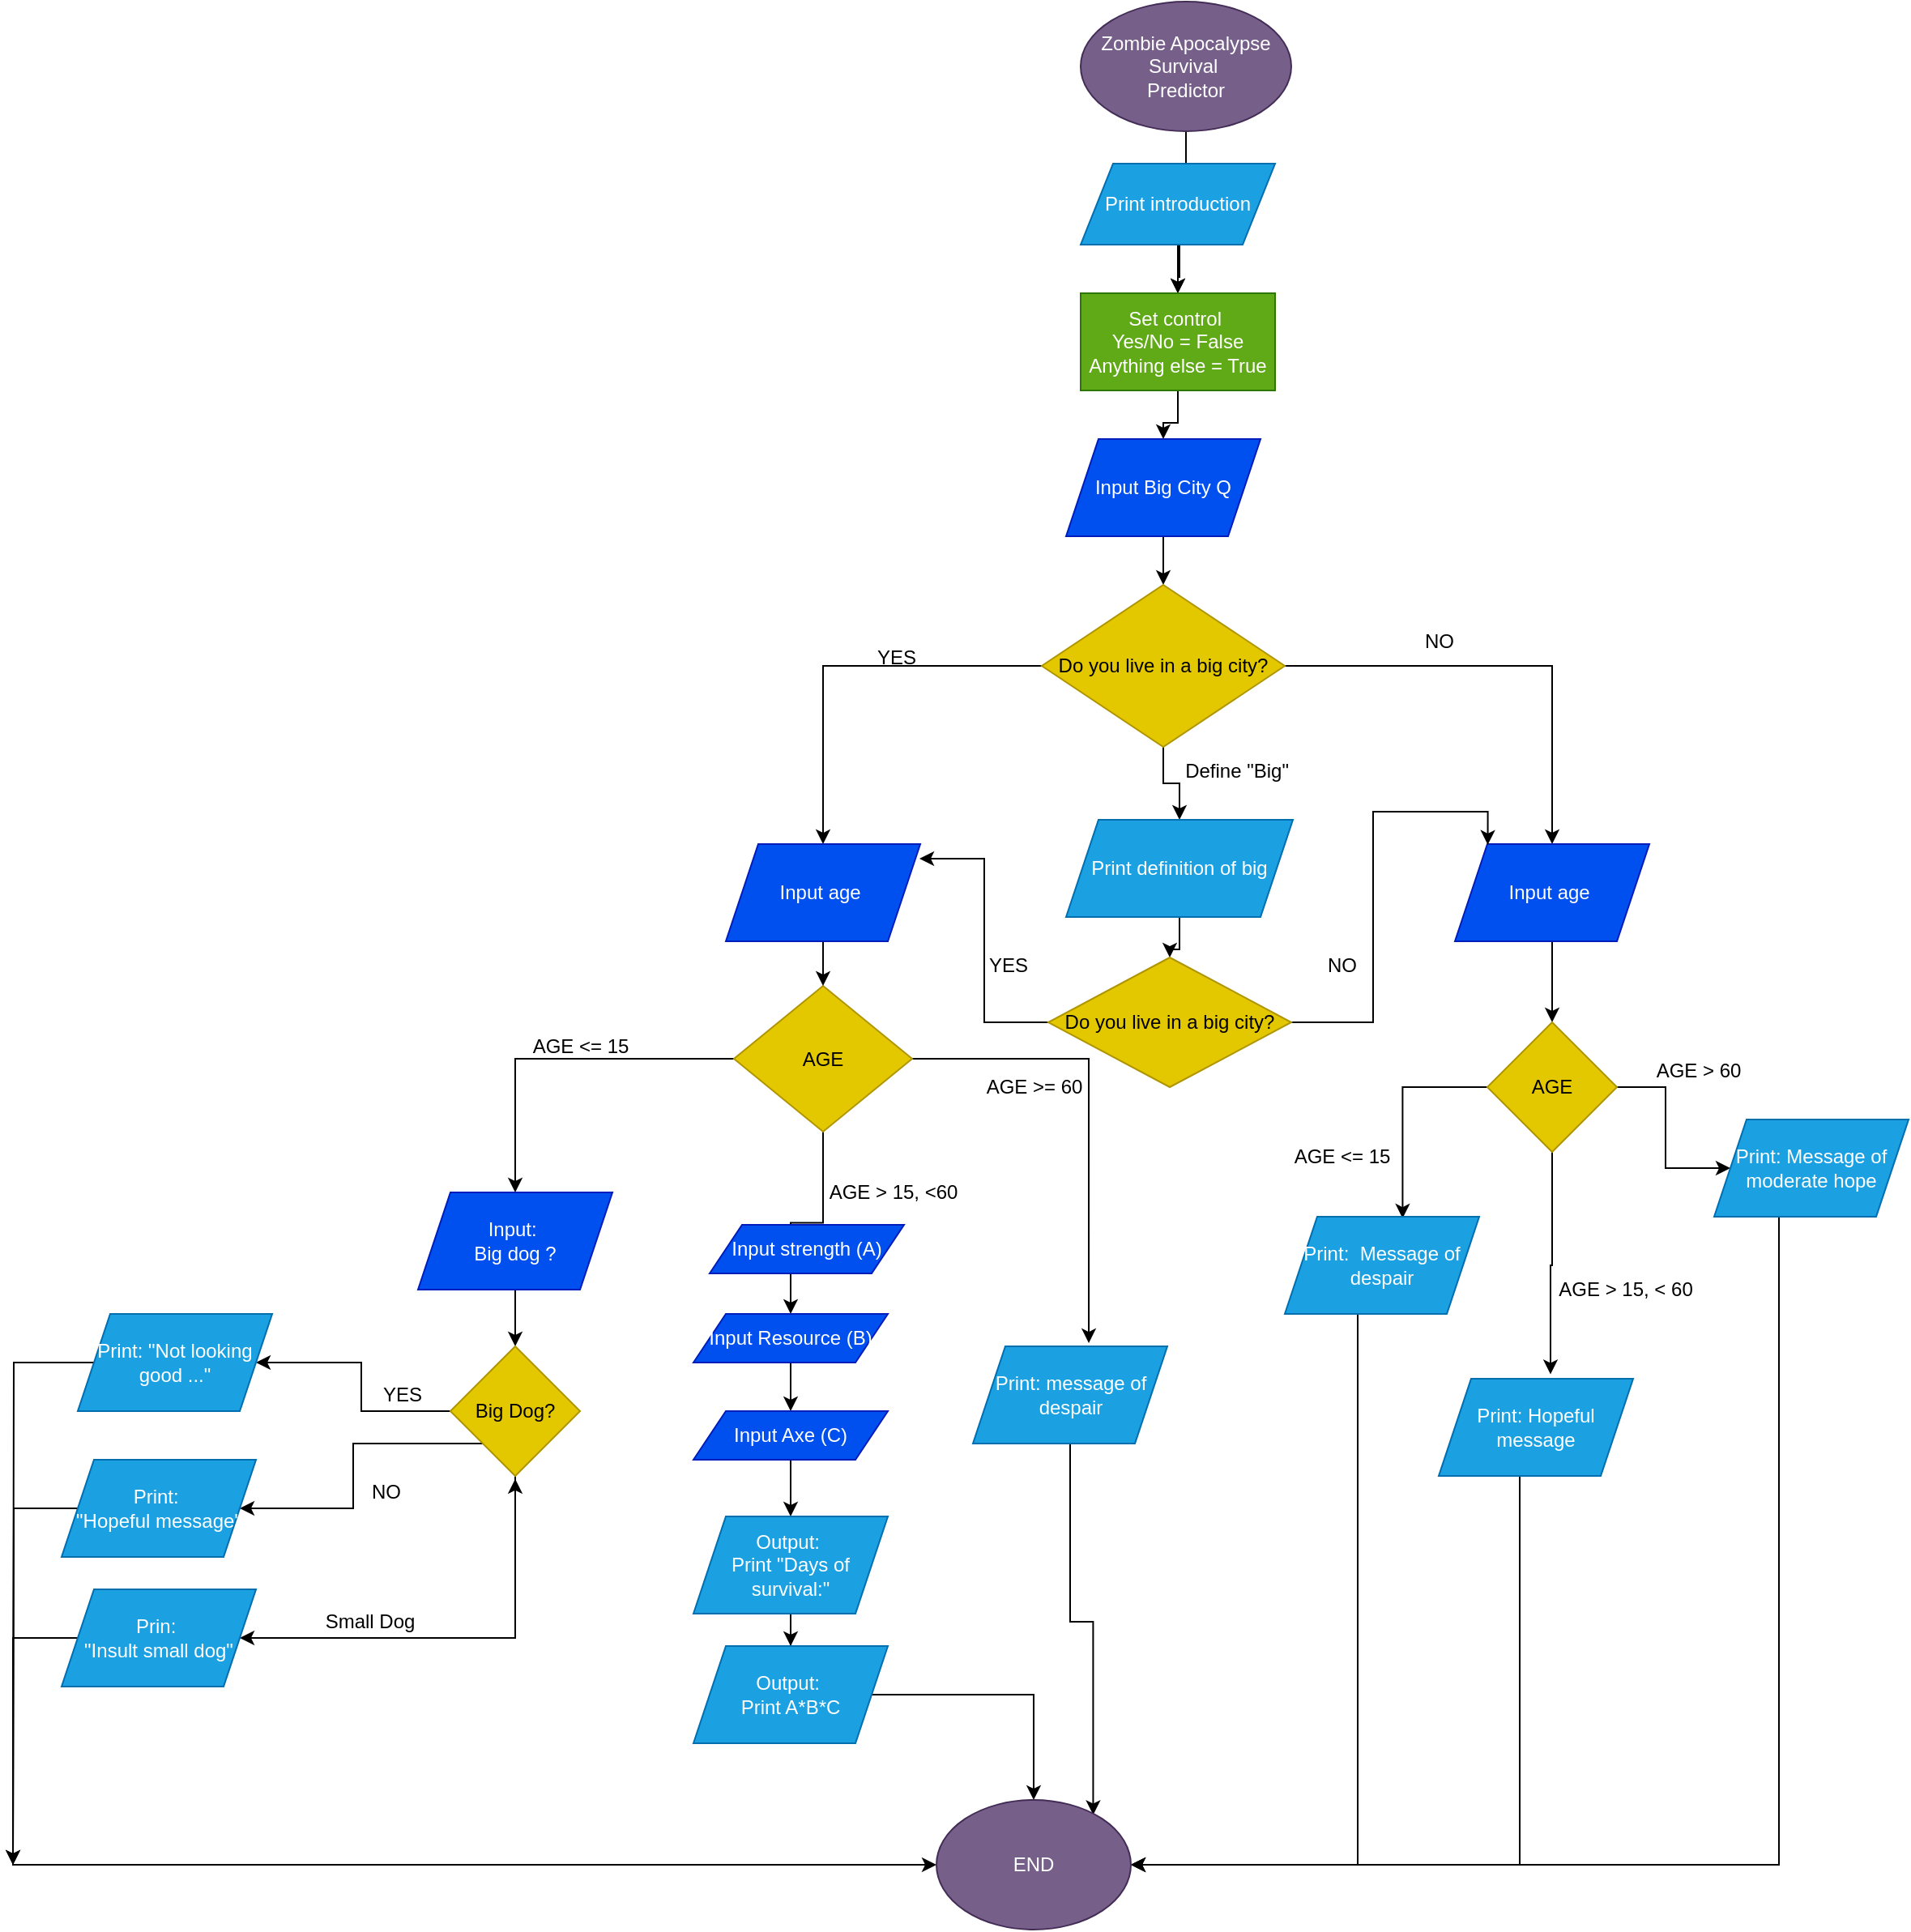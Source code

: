 <mxfile version="20.4.2" type="device"><diagram id="C5RBs43oDa-KdzZeNtuy" name="Page-1"><mxGraphModel dx="2041" dy="1430" grid="1" gridSize="10" guides="1" tooltips="1" connect="1" arrows="1" fold="1" page="1" pageScale="1" pageWidth="827" pageHeight="1169" math="0" shadow="0"><root><mxCell id="WIyWlLk6GJQsqaUBKTNV-0"/><mxCell id="WIyWlLk6GJQsqaUBKTNV-1" parent="WIyWlLk6GJQsqaUBKTNV-0"/><mxCell id="y9rRiWwNDcCgmqJLTE43-46" value="" style="edgeStyle=orthogonalEdgeStyle;rounded=0;orthogonalLoop=1;jettySize=auto;html=1;" edge="1" parent="WIyWlLk6GJQsqaUBKTNV-1" source="y9rRiWwNDcCgmqJLTE43-0" target="y9rRiWwNDcCgmqJLTE43-43"><mxGeometry relative="1" as="geometry"/></mxCell><mxCell id="y9rRiWwNDcCgmqJLTE43-0" value="Zombie Apocalypse&lt;br&gt;Survival&amp;nbsp;&lt;br&gt;Predictor" style="ellipse;whiteSpace=wrap;html=1;fillColor=#76608a;fontColor=#ffffff;strokeColor=#432D57;" vertex="1" parent="WIyWlLk6GJQsqaUBKTNV-1"><mxGeometry x="349" y="20" width="130" height="80" as="geometry"/></mxCell><mxCell id="y9rRiWwNDcCgmqJLTE43-39" value="&amp;nbsp;" style="text;html=1;resizable=0;autosize=1;align=center;verticalAlign=middle;points=[];fillColor=none;strokeColor=none;rounded=0;" vertex="1" parent="WIyWlLk6GJQsqaUBKTNV-1"><mxGeometry x="355" y="785" width="30" height="30" as="geometry"/></mxCell><mxCell id="y9rRiWwNDcCgmqJLTE43-44" value="" style="edgeStyle=orthogonalEdgeStyle;rounded=0;orthogonalLoop=1;jettySize=auto;html=1;" edge="1" parent="WIyWlLk6GJQsqaUBKTNV-1" source="y9rRiWwNDcCgmqJLTE43-41" target="y9rRiWwNDcCgmqJLTE43-43"><mxGeometry relative="1" as="geometry"><Array as="points"><mxPoint x="410" y="190"/><mxPoint x="409" y="190"/></Array></mxGeometry></mxCell><mxCell id="y9rRiWwNDcCgmqJLTE43-41" value="Print introduction" style="shape=parallelogram;perimeter=parallelogramPerimeter;whiteSpace=wrap;html=1;fixedSize=1;fillColor=#1ba1e2;strokeColor=#006EAF;fontColor=#ffffff;" vertex="1" parent="WIyWlLk6GJQsqaUBKTNV-1"><mxGeometry x="349" y="120" width="120" height="50" as="geometry"/></mxCell><mxCell id="y9rRiWwNDcCgmqJLTE43-48" value="" style="edgeStyle=orthogonalEdgeStyle;rounded=0;orthogonalLoop=1;jettySize=auto;html=1;" edge="1" parent="WIyWlLk6GJQsqaUBKTNV-1" source="y9rRiWwNDcCgmqJLTE43-43" target="y9rRiWwNDcCgmqJLTE43-47"><mxGeometry relative="1" as="geometry"/></mxCell><mxCell id="y9rRiWwNDcCgmqJLTE43-43" value="Set control&amp;nbsp;&lt;br&gt;Yes/No = False&lt;br&gt;Anything else = True" style="rounded=0;whiteSpace=wrap;html=1;fillColor=#60a917;fontColor=#ffffff;strokeColor=#2D7600;" vertex="1" parent="WIyWlLk6GJQsqaUBKTNV-1"><mxGeometry x="349" y="200" width="120" height="60" as="geometry"/></mxCell><mxCell id="y9rRiWwNDcCgmqJLTE43-50" value="" style="edgeStyle=orthogonalEdgeStyle;rounded=0;orthogonalLoop=1;jettySize=auto;html=1;" edge="1" parent="WIyWlLk6GJQsqaUBKTNV-1" source="y9rRiWwNDcCgmqJLTE43-47" target="y9rRiWwNDcCgmqJLTE43-49"><mxGeometry relative="1" as="geometry"/></mxCell><mxCell id="y9rRiWwNDcCgmqJLTE43-47" value="Input Big City Q" style="shape=parallelogram;perimeter=parallelogramPerimeter;whiteSpace=wrap;html=1;fixedSize=1;fillColor=#0050ef;fontColor=#ffffff;strokeColor=#001DBC;" vertex="1" parent="WIyWlLk6GJQsqaUBKTNV-1"><mxGeometry x="340" y="290" width="120" height="60" as="geometry"/></mxCell><mxCell id="y9rRiWwNDcCgmqJLTE43-56" value="" style="edgeStyle=orthogonalEdgeStyle;rounded=0;orthogonalLoop=1;jettySize=auto;html=1;" edge="1" parent="WIyWlLk6GJQsqaUBKTNV-1" source="y9rRiWwNDcCgmqJLTE43-49" target="y9rRiWwNDcCgmqJLTE43-55"><mxGeometry relative="1" as="geometry"/></mxCell><mxCell id="y9rRiWwNDcCgmqJLTE43-57" style="edgeStyle=orthogonalEdgeStyle;rounded=0;orthogonalLoop=1;jettySize=auto;html=1;entryX=0.5;entryY=0;entryDx=0;entryDy=0;" edge="1" parent="WIyWlLk6GJQsqaUBKTNV-1" source="y9rRiWwNDcCgmqJLTE43-49" target="y9rRiWwNDcCgmqJLTE43-53"><mxGeometry relative="1" as="geometry"/></mxCell><mxCell id="y9rRiWwNDcCgmqJLTE43-58" style="edgeStyle=orthogonalEdgeStyle;rounded=0;orthogonalLoop=1;jettySize=auto;html=1;entryX=0.5;entryY=0;entryDx=0;entryDy=0;" edge="1" parent="WIyWlLk6GJQsqaUBKTNV-1" source="y9rRiWwNDcCgmqJLTE43-49" target="y9rRiWwNDcCgmqJLTE43-54"><mxGeometry relative="1" as="geometry"/></mxCell><mxCell id="y9rRiWwNDcCgmqJLTE43-49" value="Do you live in a big city?" style="rhombus;whiteSpace=wrap;html=1;fillColor=#e3c800;fontColor=#000000;strokeColor=#B09500;" vertex="1" parent="WIyWlLk6GJQsqaUBKTNV-1"><mxGeometry x="325" y="380" width="150" height="100" as="geometry"/></mxCell><mxCell id="y9rRiWwNDcCgmqJLTE43-92" value="" style="edgeStyle=orthogonalEdgeStyle;rounded=0;orthogonalLoop=1;jettySize=auto;html=1;" edge="1" parent="WIyWlLk6GJQsqaUBKTNV-1" source="y9rRiWwNDcCgmqJLTE43-52" target="y9rRiWwNDcCgmqJLTE43-89"><mxGeometry relative="1" as="geometry"/></mxCell><mxCell id="y9rRiWwNDcCgmqJLTE43-99" style="edgeStyle=orthogonalEdgeStyle;rounded=0;orthogonalLoop=1;jettySize=auto;html=1;entryX=0.596;entryY=-0.033;entryDx=0;entryDy=0;entryPerimeter=0;" edge="1" parent="WIyWlLk6GJQsqaUBKTNV-1" source="y9rRiWwNDcCgmqJLTE43-52" target="y9rRiWwNDcCgmqJLTE43-98"><mxGeometry relative="1" as="geometry"/></mxCell><mxCell id="y9rRiWwNDcCgmqJLTE43-101" style="edgeStyle=orthogonalEdgeStyle;rounded=0;orthogonalLoop=1;jettySize=auto;html=1;entryX=0.5;entryY=0;entryDx=0;entryDy=0;" edge="1" parent="WIyWlLk6GJQsqaUBKTNV-1" source="y9rRiWwNDcCgmqJLTE43-52" target="y9rRiWwNDcCgmqJLTE43-73"><mxGeometry relative="1" as="geometry"/></mxCell><mxCell id="y9rRiWwNDcCgmqJLTE43-52" value="AGE" style="rhombus;whiteSpace=wrap;html=1;fillColor=#e3c800;fontColor=#000000;strokeColor=#B09500;" vertex="1" parent="WIyWlLk6GJQsqaUBKTNV-1"><mxGeometry x="135" y="627.5" width="110" height="90" as="geometry"/></mxCell><mxCell id="y9rRiWwNDcCgmqJLTE43-87" style="edgeStyle=orthogonalEdgeStyle;rounded=0;orthogonalLoop=1;jettySize=auto;html=1;entryX=0.5;entryY=0;entryDx=0;entryDy=0;" edge="1" parent="WIyWlLk6GJQsqaUBKTNV-1" source="y9rRiWwNDcCgmqJLTE43-53" target="y9rRiWwNDcCgmqJLTE43-52"><mxGeometry relative="1" as="geometry"/></mxCell><mxCell id="y9rRiWwNDcCgmqJLTE43-53" value="Input age&amp;nbsp;" style="shape=parallelogram;perimeter=parallelogramPerimeter;whiteSpace=wrap;html=1;fixedSize=1;fillColor=#0050ef;fontColor=#ffffff;strokeColor=#001DBC;" vertex="1" parent="WIyWlLk6GJQsqaUBKTNV-1"><mxGeometry x="130" y="540" width="120" height="60" as="geometry"/></mxCell><mxCell id="y9rRiWwNDcCgmqJLTE43-107" value="" style="edgeStyle=orthogonalEdgeStyle;rounded=0;orthogonalLoop=1;jettySize=auto;html=1;" edge="1" parent="WIyWlLk6GJQsqaUBKTNV-1" source="y9rRiWwNDcCgmqJLTE43-54" target="y9rRiWwNDcCgmqJLTE43-106"><mxGeometry relative="1" as="geometry"/></mxCell><mxCell id="y9rRiWwNDcCgmqJLTE43-54" value="Input age&amp;nbsp;" style="shape=parallelogram;perimeter=parallelogramPerimeter;whiteSpace=wrap;html=1;fixedSize=1;fillColor=#0050ef;strokeColor=#001DBC;fontColor=#ffffff;" vertex="1" parent="WIyWlLk6GJQsqaUBKTNV-1"><mxGeometry x="580" y="540" width="120" height="60" as="geometry"/></mxCell><mxCell id="y9rRiWwNDcCgmqJLTE43-66" value="" style="edgeStyle=orthogonalEdgeStyle;rounded=0;orthogonalLoop=1;jettySize=auto;html=1;" edge="1" parent="WIyWlLk6GJQsqaUBKTNV-1" source="y9rRiWwNDcCgmqJLTE43-55" target="y9rRiWwNDcCgmqJLTE43-65"><mxGeometry relative="1" as="geometry"/></mxCell><mxCell id="y9rRiWwNDcCgmqJLTE43-55" value="Print definition of big" style="shape=parallelogram;perimeter=parallelogramPerimeter;whiteSpace=wrap;html=1;fixedSize=1;fillColor=#1ba1e2;fontColor=#ffffff;strokeColor=#006EAF;" vertex="1" parent="WIyWlLk6GJQsqaUBKTNV-1"><mxGeometry x="340" y="525" width="140" height="60" as="geometry"/></mxCell><mxCell id="y9rRiWwNDcCgmqJLTE43-59" value="YES" style="text;html=1;align=center;verticalAlign=middle;resizable=0;points=[];autosize=1;strokeColor=none;fillColor=none;" vertex="1" parent="WIyWlLk6GJQsqaUBKTNV-1"><mxGeometry x="279" y="600" width="50" height="30" as="geometry"/></mxCell><mxCell id="y9rRiWwNDcCgmqJLTE43-61" value="NO" style="text;html=1;align=center;verticalAlign=middle;resizable=0;points=[];autosize=1;strokeColor=none;fillColor=none;" vertex="1" parent="WIyWlLk6GJQsqaUBKTNV-1"><mxGeometry x="550" y="400" width="40" height="30" as="geometry"/></mxCell><mxCell id="y9rRiWwNDcCgmqJLTE43-62" value="Define &quot;Big&quot;" style="text;html=1;align=center;verticalAlign=middle;resizable=0;points=[];autosize=1;strokeColor=none;fillColor=none;" vertex="1" parent="WIyWlLk6GJQsqaUBKTNV-1"><mxGeometry x="400" y="480" width="90" height="30" as="geometry"/></mxCell><mxCell id="y9rRiWwNDcCgmqJLTE43-67" style="edgeStyle=orthogonalEdgeStyle;rounded=0;orthogonalLoop=1;jettySize=auto;html=1;entryX=0.996;entryY=0.15;entryDx=0;entryDy=0;entryPerimeter=0;" edge="1" parent="WIyWlLk6GJQsqaUBKTNV-1" source="y9rRiWwNDcCgmqJLTE43-65" target="y9rRiWwNDcCgmqJLTE43-53"><mxGeometry relative="1" as="geometry"/></mxCell><mxCell id="y9rRiWwNDcCgmqJLTE43-69" style="edgeStyle=orthogonalEdgeStyle;rounded=0;orthogonalLoop=1;jettySize=auto;html=1;entryX=0.169;entryY=0.007;entryDx=0;entryDy=0;entryPerimeter=0;" edge="1" parent="WIyWlLk6GJQsqaUBKTNV-1" source="y9rRiWwNDcCgmqJLTE43-65" target="y9rRiWwNDcCgmqJLTE43-54"><mxGeometry relative="1" as="geometry"/></mxCell><mxCell id="y9rRiWwNDcCgmqJLTE43-65" value="Do you live in a big city?" style="rhombus;whiteSpace=wrap;html=1;fillColor=#e3c800;fontColor=#000000;strokeColor=#B09500;" vertex="1" parent="WIyWlLk6GJQsqaUBKTNV-1"><mxGeometry x="329" y="610" width="150" height="80" as="geometry"/></mxCell><mxCell id="y9rRiWwNDcCgmqJLTE43-70" value="YES" style="text;html=1;align=center;verticalAlign=middle;resizable=0;points=[];autosize=1;strokeColor=none;fillColor=none;" vertex="1" parent="WIyWlLk6GJQsqaUBKTNV-1"><mxGeometry x="210" y="410" width="50" height="30" as="geometry"/></mxCell><mxCell id="y9rRiWwNDcCgmqJLTE43-71" value="NO" style="text;html=1;align=center;verticalAlign=middle;resizable=0;points=[];autosize=1;strokeColor=none;fillColor=none;" vertex="1" parent="WIyWlLk6GJQsqaUBKTNV-1"><mxGeometry x="490" y="600" width="40" height="30" as="geometry"/></mxCell><mxCell id="y9rRiWwNDcCgmqJLTE43-105" value="" style="edgeStyle=orthogonalEdgeStyle;rounded=0;orthogonalLoop=1;jettySize=auto;html=1;" edge="1" parent="WIyWlLk6GJQsqaUBKTNV-1" source="y9rRiWwNDcCgmqJLTE43-73" target="y9rRiWwNDcCgmqJLTE43-76"><mxGeometry relative="1" as="geometry"/></mxCell><mxCell id="y9rRiWwNDcCgmqJLTE43-73" value="Input:&amp;nbsp;&lt;br&gt;Big dog ?" style="shape=parallelogram;perimeter=parallelogramPerimeter;whiteSpace=wrap;html=1;fixedSize=1;fillColor=#0050ef;fontColor=#ffffff;strokeColor=#001DBC;" vertex="1" parent="WIyWlLk6GJQsqaUBKTNV-1"><mxGeometry x="-60" y="755" width="120" height="60" as="geometry"/></mxCell><mxCell id="y9rRiWwNDcCgmqJLTE43-80" style="edgeStyle=orthogonalEdgeStyle;rounded=0;orthogonalLoop=1;jettySize=auto;html=1;" edge="1" parent="WIyWlLk6GJQsqaUBKTNV-1" source="y9rRiWwNDcCgmqJLTE43-76" target="y9rRiWwNDcCgmqJLTE43-77"><mxGeometry relative="1" as="geometry"/></mxCell><mxCell id="y9rRiWwNDcCgmqJLTE43-81" style="edgeStyle=orthogonalEdgeStyle;rounded=0;orthogonalLoop=1;jettySize=auto;html=1;" edge="1" parent="WIyWlLk6GJQsqaUBKTNV-1" source="y9rRiWwNDcCgmqJLTE43-76"><mxGeometry relative="1" as="geometry"><mxPoint y="931.905" as="targetPoint"/></mxGeometry></mxCell><mxCell id="y9rRiWwNDcCgmqJLTE43-82" style="edgeStyle=orthogonalEdgeStyle;rounded=0;orthogonalLoop=1;jettySize=auto;html=1;" edge="1" parent="WIyWlLk6GJQsqaUBKTNV-1" source="y9rRiWwNDcCgmqJLTE43-76" target="y9rRiWwNDcCgmqJLTE43-79"><mxGeometry relative="1" as="geometry"><mxPoint y="1040" as="targetPoint"/><Array as="points"><mxPoint y="1030"/></Array></mxGeometry></mxCell><mxCell id="y9rRiWwNDcCgmqJLTE43-83" style="edgeStyle=orthogonalEdgeStyle;rounded=0;orthogonalLoop=1;jettySize=auto;html=1;exitX=0;exitY=1;exitDx=0;exitDy=0;entryX=1;entryY=0.5;entryDx=0;entryDy=0;" edge="1" parent="WIyWlLk6GJQsqaUBKTNV-1" source="y9rRiWwNDcCgmqJLTE43-76" target="y9rRiWwNDcCgmqJLTE43-78"><mxGeometry relative="1" as="geometry"/></mxCell><mxCell id="y9rRiWwNDcCgmqJLTE43-76" value="Big Dog?" style="rhombus;whiteSpace=wrap;html=1;fillColor=#e3c800;fontColor=#000000;strokeColor=#B09500;" vertex="1" parent="WIyWlLk6GJQsqaUBKTNV-1"><mxGeometry x="-40" y="850" width="80" height="80" as="geometry"/></mxCell><mxCell id="y9rRiWwNDcCgmqJLTE43-118" style="edgeStyle=orthogonalEdgeStyle;rounded=0;orthogonalLoop=1;jettySize=auto;html=1;" edge="1" parent="WIyWlLk6GJQsqaUBKTNV-1" source="y9rRiWwNDcCgmqJLTE43-77"><mxGeometry relative="1" as="geometry"><mxPoint x="-310" y="1170" as="targetPoint"/></mxGeometry></mxCell><mxCell id="y9rRiWwNDcCgmqJLTE43-77" value="Print: &quot;Not looking good ...&quot;" style="shape=parallelogram;perimeter=parallelogramPerimeter;whiteSpace=wrap;html=1;fixedSize=1;fillColor=#1ba1e2;fontColor=#ffffff;strokeColor=#006EAF;" vertex="1" parent="WIyWlLk6GJQsqaUBKTNV-1"><mxGeometry x="-270" y="830" width="120" height="60" as="geometry"/></mxCell><mxCell id="y9rRiWwNDcCgmqJLTE43-119" style="edgeStyle=orthogonalEdgeStyle;rounded=0;orthogonalLoop=1;jettySize=auto;html=1;" edge="1" parent="WIyWlLk6GJQsqaUBKTNV-1" source="y9rRiWwNDcCgmqJLTE43-78"><mxGeometry relative="1" as="geometry"><mxPoint x="-310" y="1170" as="targetPoint"/></mxGeometry></mxCell><mxCell id="y9rRiWwNDcCgmqJLTE43-78" value="Print:&amp;nbsp;&lt;br&gt;&quot;Hopeful message&quot;" style="shape=parallelogram;perimeter=parallelogramPerimeter;whiteSpace=wrap;html=1;fixedSize=1;fillColor=#1ba1e2;fontColor=#ffffff;strokeColor=#006EAF;" vertex="1" parent="WIyWlLk6GJQsqaUBKTNV-1"><mxGeometry x="-280" y="920" width="120" height="60" as="geometry"/></mxCell><mxCell id="y9rRiWwNDcCgmqJLTE43-120" style="edgeStyle=orthogonalEdgeStyle;rounded=0;orthogonalLoop=1;jettySize=auto;html=1;entryX=0;entryY=0.5;entryDx=0;entryDy=0;" edge="1" parent="WIyWlLk6GJQsqaUBKTNV-1" source="y9rRiWwNDcCgmqJLTE43-79" target="y9rRiWwNDcCgmqJLTE43-117"><mxGeometry relative="1" as="geometry"><mxPoint x="-310" y="1170" as="targetPoint"/><Array as="points"><mxPoint x="-310" y="1030"/><mxPoint x="-310" y="1170"/></Array></mxGeometry></mxCell><mxCell id="y9rRiWwNDcCgmqJLTE43-79" value="Prin:&amp;nbsp;&lt;br&gt;&quot;Insult small dog&quot;" style="shape=parallelogram;perimeter=parallelogramPerimeter;whiteSpace=wrap;html=1;fixedSize=1;fillColor=#1ba1e2;fontColor=#ffffff;strokeColor=#006EAF;" vertex="1" parent="WIyWlLk6GJQsqaUBKTNV-1"><mxGeometry x="-280" y="1000" width="120" height="60" as="geometry"/></mxCell><mxCell id="y9rRiWwNDcCgmqJLTE43-84" value="YES" style="text;html=1;align=center;verticalAlign=middle;resizable=0;points=[];autosize=1;strokeColor=none;fillColor=none;" vertex="1" parent="WIyWlLk6GJQsqaUBKTNV-1"><mxGeometry x="-95" y="865" width="50" height="30" as="geometry"/></mxCell><mxCell id="y9rRiWwNDcCgmqJLTE43-85" value="NO" style="text;html=1;align=center;verticalAlign=middle;resizable=0;points=[];autosize=1;strokeColor=none;fillColor=none;" vertex="1" parent="WIyWlLk6GJQsqaUBKTNV-1"><mxGeometry x="-100" y="925" width="40" height="30" as="geometry"/></mxCell><mxCell id="y9rRiWwNDcCgmqJLTE43-86" value="Small Dog" style="text;html=1;align=center;verticalAlign=middle;resizable=0;points=[];autosize=1;strokeColor=none;fillColor=none;" vertex="1" parent="WIyWlLk6GJQsqaUBKTNV-1"><mxGeometry x="-130" y="1005" width="80" height="30" as="geometry"/></mxCell><mxCell id="y9rRiWwNDcCgmqJLTE43-88" value="Input strength (A)" style="shape=parallelogram;perimeter=parallelogramPerimeter;whiteSpace=wrap;html=1;fixedSize=1;fillColor=#0050ef;fontColor=#ffffff;strokeColor=#001DBC;" vertex="1" parent="WIyWlLk6GJQsqaUBKTNV-1"><mxGeometry x="120" y="775" width="120" height="30" as="geometry"/></mxCell><mxCell id="y9rRiWwNDcCgmqJLTE43-93" value="" style="edgeStyle=orthogonalEdgeStyle;rounded=0;orthogonalLoop=1;jettySize=auto;html=1;" edge="1" parent="WIyWlLk6GJQsqaUBKTNV-1" source="y9rRiWwNDcCgmqJLTE43-89" target="y9rRiWwNDcCgmqJLTE43-90"><mxGeometry relative="1" as="geometry"/></mxCell><mxCell id="y9rRiWwNDcCgmqJLTE43-89" value="Input Resource (B)" style="shape=parallelogram;perimeter=parallelogramPerimeter;whiteSpace=wrap;html=1;fixedSize=1;fillColor=#0050ef;fontColor=#ffffff;strokeColor=#001DBC;" vertex="1" parent="WIyWlLk6GJQsqaUBKTNV-1"><mxGeometry x="110" y="830" width="120" height="30" as="geometry"/></mxCell><mxCell id="y9rRiWwNDcCgmqJLTE43-95" value="" style="edgeStyle=orthogonalEdgeStyle;rounded=0;orthogonalLoop=1;jettySize=auto;html=1;" edge="1" parent="WIyWlLk6GJQsqaUBKTNV-1" source="y9rRiWwNDcCgmqJLTE43-90" target="y9rRiWwNDcCgmqJLTE43-94"><mxGeometry relative="1" as="geometry"/></mxCell><mxCell id="y9rRiWwNDcCgmqJLTE43-90" value="Input Axe (C)" style="shape=parallelogram;perimeter=parallelogramPerimeter;whiteSpace=wrap;html=1;fixedSize=1;fillColor=#0050ef;fontColor=#ffffff;strokeColor=#001DBC;" vertex="1" parent="WIyWlLk6GJQsqaUBKTNV-1"><mxGeometry x="110" y="890" width="120" height="30" as="geometry"/></mxCell><mxCell id="y9rRiWwNDcCgmqJLTE43-97" value="" style="edgeStyle=orthogonalEdgeStyle;rounded=0;orthogonalLoop=1;jettySize=auto;html=1;" edge="1" parent="WIyWlLk6GJQsqaUBKTNV-1" source="y9rRiWwNDcCgmqJLTE43-94" target="y9rRiWwNDcCgmqJLTE43-96"><mxGeometry relative="1" as="geometry"/></mxCell><mxCell id="y9rRiWwNDcCgmqJLTE43-94" value="Output:&amp;nbsp;&lt;br&gt;Print &quot;Days of survival:&quot;" style="shape=parallelogram;perimeter=parallelogramPerimeter;whiteSpace=wrap;html=1;fixedSize=1;fillColor=#1ba1e2;fontColor=#ffffff;strokeColor=#006EAF;" vertex="1" parent="WIyWlLk6GJQsqaUBKTNV-1"><mxGeometry x="110" y="955" width="120" height="60" as="geometry"/></mxCell><mxCell id="y9rRiWwNDcCgmqJLTE43-121" style="edgeStyle=orthogonalEdgeStyle;rounded=0;orthogonalLoop=1;jettySize=auto;html=1;" edge="1" parent="WIyWlLk6GJQsqaUBKTNV-1" source="y9rRiWwNDcCgmqJLTE43-96" target="y9rRiWwNDcCgmqJLTE43-117"><mxGeometry relative="1" as="geometry"/></mxCell><mxCell id="y9rRiWwNDcCgmqJLTE43-96" value="Output:&amp;nbsp;&lt;br&gt;Print A*B*C" style="shape=parallelogram;perimeter=parallelogramPerimeter;whiteSpace=wrap;html=1;fixedSize=1;fillColor=#1ba1e2;fontColor=#ffffff;strokeColor=#006EAF;" vertex="1" parent="WIyWlLk6GJQsqaUBKTNV-1"><mxGeometry x="110" y="1035" width="120" height="60" as="geometry"/></mxCell><mxCell id="y9rRiWwNDcCgmqJLTE43-122" style="edgeStyle=orthogonalEdgeStyle;rounded=0;orthogonalLoop=1;jettySize=auto;html=1;entryX=0.806;entryY=0.115;entryDx=0;entryDy=0;entryPerimeter=0;" edge="1" parent="WIyWlLk6GJQsqaUBKTNV-1" source="y9rRiWwNDcCgmqJLTE43-98" target="y9rRiWwNDcCgmqJLTE43-117"><mxGeometry relative="1" as="geometry"/></mxCell><mxCell id="y9rRiWwNDcCgmqJLTE43-98" value="Print: message of despair" style="shape=parallelogram;perimeter=parallelogramPerimeter;whiteSpace=wrap;html=1;fixedSize=1;fillColor=#1ba1e2;fontColor=#ffffff;strokeColor=#006EAF;" vertex="1" parent="WIyWlLk6GJQsqaUBKTNV-1"><mxGeometry x="282.5" y="850" width="120" height="60" as="geometry"/></mxCell><mxCell id="y9rRiWwNDcCgmqJLTE43-102" value="AGE &amp;lt;= 15" style="text;html=1;align=center;verticalAlign=middle;resizable=0;points=[];autosize=1;strokeColor=none;fillColor=none;" vertex="1" parent="WIyWlLk6GJQsqaUBKTNV-1"><mxGeometry y="650" width="80" height="30" as="geometry"/></mxCell><mxCell id="y9rRiWwNDcCgmqJLTE43-103" value="AGE &amp;gt; 15, &amp;lt;60" style="text;html=1;align=center;verticalAlign=middle;resizable=0;points=[];autosize=1;strokeColor=none;fillColor=none;" vertex="1" parent="WIyWlLk6GJQsqaUBKTNV-1"><mxGeometry x="182.5" y="740" width="100" height="30" as="geometry"/></mxCell><mxCell id="y9rRiWwNDcCgmqJLTE43-104" value="AGE &amp;gt;= 60" style="text;html=1;align=center;verticalAlign=middle;resizable=0;points=[];autosize=1;strokeColor=none;fillColor=none;" vertex="1" parent="WIyWlLk6GJQsqaUBKTNV-1"><mxGeometry x="280" y="675" width="80" height="30" as="geometry"/></mxCell><mxCell id="y9rRiWwNDcCgmqJLTE43-109" style="edgeStyle=orthogonalEdgeStyle;rounded=0;orthogonalLoop=1;jettySize=auto;html=1;entryX=0.606;entryY=0.017;entryDx=0;entryDy=0;entryPerimeter=0;" edge="1" parent="WIyWlLk6GJQsqaUBKTNV-1" source="y9rRiWwNDcCgmqJLTE43-106" target="y9rRiWwNDcCgmqJLTE43-108"><mxGeometry relative="1" as="geometry"/></mxCell><mxCell id="y9rRiWwNDcCgmqJLTE43-112" style="edgeStyle=orthogonalEdgeStyle;rounded=0;orthogonalLoop=1;jettySize=auto;html=1;entryX=0.575;entryY=-0.046;entryDx=0;entryDy=0;entryPerimeter=0;" edge="1" parent="WIyWlLk6GJQsqaUBKTNV-1" source="y9rRiWwNDcCgmqJLTE43-106" target="y9rRiWwNDcCgmqJLTE43-111"><mxGeometry relative="1" as="geometry"/></mxCell><mxCell id="y9rRiWwNDcCgmqJLTE43-115" style="edgeStyle=orthogonalEdgeStyle;rounded=0;orthogonalLoop=1;jettySize=auto;html=1;" edge="1" parent="WIyWlLk6GJQsqaUBKTNV-1" source="y9rRiWwNDcCgmqJLTE43-106" target="y9rRiWwNDcCgmqJLTE43-114"><mxGeometry relative="1" as="geometry"/></mxCell><mxCell id="y9rRiWwNDcCgmqJLTE43-106" value="AGE" style="rhombus;whiteSpace=wrap;html=1;fillColor=#e3c800;fontColor=#000000;strokeColor=#B09500;" vertex="1" parent="WIyWlLk6GJQsqaUBKTNV-1"><mxGeometry x="600" y="650" width="80" height="80" as="geometry"/></mxCell><mxCell id="y9rRiWwNDcCgmqJLTE43-123" style="edgeStyle=orthogonalEdgeStyle;rounded=0;orthogonalLoop=1;jettySize=auto;html=1;" edge="1" parent="WIyWlLk6GJQsqaUBKTNV-1" source="y9rRiWwNDcCgmqJLTE43-108"><mxGeometry relative="1" as="geometry"><mxPoint x="380.0" y="1170" as="targetPoint"/><Array as="points"><mxPoint x="520" y="1170"/></Array></mxGeometry></mxCell><mxCell id="y9rRiWwNDcCgmqJLTE43-108" value="Print:&amp;nbsp; Message of despair" style="shape=parallelogram;perimeter=parallelogramPerimeter;whiteSpace=wrap;html=1;fixedSize=1;fillColor=#1ba1e2;fontColor=#ffffff;strokeColor=#006EAF;" vertex="1" parent="WIyWlLk6GJQsqaUBKTNV-1"><mxGeometry x="475" y="770" width="120" height="60" as="geometry"/></mxCell><mxCell id="y9rRiWwNDcCgmqJLTE43-110" value="AGE &amp;lt;= 15" style="text;html=1;align=center;verticalAlign=middle;resizable=0;points=[];autosize=1;strokeColor=none;fillColor=none;" vertex="1" parent="WIyWlLk6GJQsqaUBKTNV-1"><mxGeometry x="470" y="717.5" width="80" height="30" as="geometry"/></mxCell><mxCell id="y9rRiWwNDcCgmqJLTE43-125" style="edgeStyle=orthogonalEdgeStyle;rounded=0;orthogonalLoop=1;jettySize=auto;html=1;entryX=1;entryY=0.5;entryDx=0;entryDy=0;" edge="1" parent="WIyWlLk6GJQsqaUBKTNV-1" source="y9rRiWwNDcCgmqJLTE43-111" target="y9rRiWwNDcCgmqJLTE43-117"><mxGeometry relative="1" as="geometry"><Array as="points"><mxPoint x="620" y="1170"/></Array></mxGeometry></mxCell><mxCell id="y9rRiWwNDcCgmqJLTE43-111" value="Print: Hopeful message" style="shape=parallelogram;perimeter=parallelogramPerimeter;whiteSpace=wrap;html=1;fixedSize=1;fillColor=#1ba1e2;fontColor=#ffffff;strokeColor=#006EAF;" vertex="1" parent="WIyWlLk6GJQsqaUBKTNV-1"><mxGeometry x="570" y="870" width="120" height="60" as="geometry"/></mxCell><mxCell id="y9rRiWwNDcCgmqJLTE43-113" value="AGE &amp;gt; 15, &amp;lt; 60" style="text;html=1;align=center;verticalAlign=middle;resizable=0;points=[];autosize=1;strokeColor=none;fillColor=none;" vertex="1" parent="WIyWlLk6GJQsqaUBKTNV-1"><mxGeometry x="630" y="800" width="110" height="30" as="geometry"/></mxCell><mxCell id="y9rRiWwNDcCgmqJLTE43-126" style="edgeStyle=orthogonalEdgeStyle;rounded=0;orthogonalLoop=1;jettySize=auto;html=1;entryX=1;entryY=0.5;entryDx=0;entryDy=0;" edge="1" parent="WIyWlLk6GJQsqaUBKTNV-1" source="y9rRiWwNDcCgmqJLTE43-114" target="y9rRiWwNDcCgmqJLTE43-117"><mxGeometry relative="1" as="geometry"><Array as="points"><mxPoint x="780" y="1170"/></Array></mxGeometry></mxCell><mxCell id="y9rRiWwNDcCgmqJLTE43-114" value="Print: Message of moderate hope" style="shape=parallelogram;perimeter=parallelogramPerimeter;whiteSpace=wrap;html=1;fixedSize=1;fillColor=#1ba1e2;fontColor=#ffffff;strokeColor=#006EAF;" vertex="1" parent="WIyWlLk6GJQsqaUBKTNV-1"><mxGeometry x="740" y="710" width="120" height="60" as="geometry"/></mxCell><mxCell id="y9rRiWwNDcCgmqJLTE43-116" value="AGE &amp;gt; 60" style="text;html=1;align=center;verticalAlign=middle;resizable=0;points=[];autosize=1;strokeColor=none;fillColor=none;" vertex="1" parent="WIyWlLk6GJQsqaUBKTNV-1"><mxGeometry x="690" y="665" width="80" height="30" as="geometry"/></mxCell><mxCell id="y9rRiWwNDcCgmqJLTE43-117" value="END" style="ellipse;whiteSpace=wrap;html=1;fillColor=#76608a;fontColor=#ffffff;strokeColor=#432D57;" vertex="1" parent="WIyWlLk6GJQsqaUBKTNV-1"><mxGeometry x="260" y="1130" width="120" height="80" as="geometry"/></mxCell></root></mxGraphModel></diagram></mxfile>